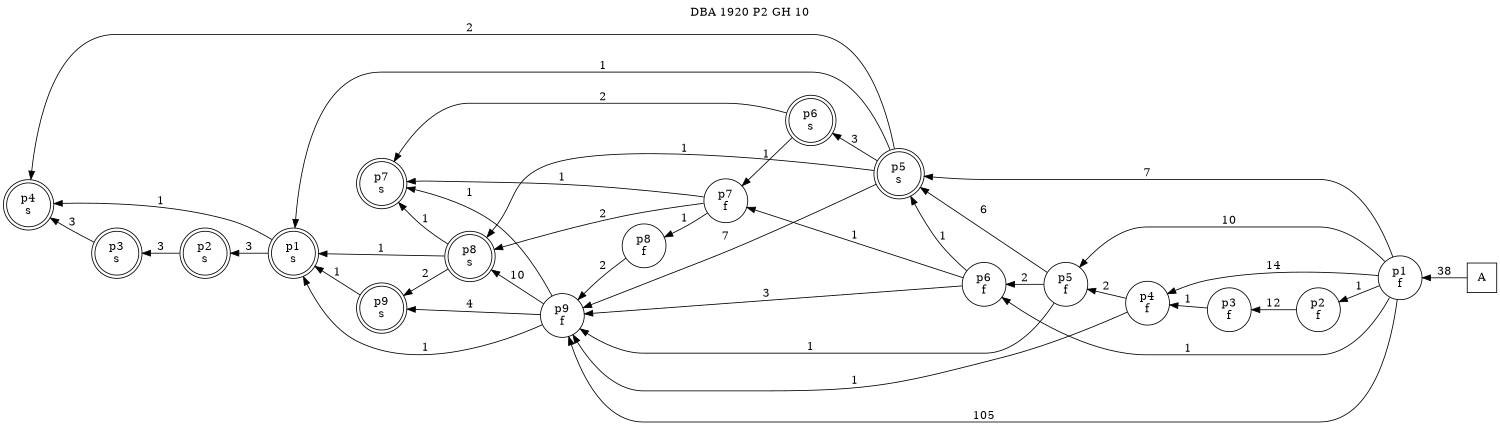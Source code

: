 digraph DBA_1920_P2_GH_10_GOOD {
labelloc="tl"
label= " DBA 1920 P2 GH 10 "
rankdir="RL";
graph [ size=" 10 , 10 !"]

"A" [shape="square" label="A"]
"p1_f" [shape="circle" label="p1
f"]
"p2_f" [shape="circle" label="p2
f"]
"p3_f" [shape="circle" label="p3
f"]
"p4_f" [shape="circle" label="p4
f"]
"p5_f" [shape="circle" label="p5
f"]
"p6_f" [shape="circle" label="p6
f"]
"p7_f" [shape="circle" label="p7
f"]
"p8_f" [shape="circle" label="p8
f"]
"p9_f" [shape="circle" label="p9
f"]
"p5_s" [shape="doublecircle" label="p5
s"]
"p8_s" [shape="doublecircle" label="p8
s"]
"p7_s" [shape="doublecircle" label="p7
s"]
"p4_s" [shape="doublecircle" label="p4
s"]
"p1_s" [shape="doublecircle" label="p1
s"]
"p9_s" [shape="doublecircle" label="p9
s"]
"p6_s" [shape="doublecircle" label="p6
s"]
"p2_s" [shape="doublecircle" label="p2
s"]
"p3_s" [shape="doublecircle" label="p3
s"]
"A" -> "p1_f" [ label=38]
"p1_f" -> "p2_f" [ label=1]
"p1_f" -> "p4_f" [ label=14]
"p1_f" -> "p5_f" [ label=10]
"p1_f" -> "p6_f" [ label=1]
"p1_f" -> "p9_f" [ label=105]
"p1_f" -> "p5_s" [ label=7]
"p2_f" -> "p3_f" [ label=12]
"p3_f" -> "p4_f" [ label=1]
"p4_f" -> "p5_f" [ label=2]
"p4_f" -> "p9_f" [ label=1]
"p5_f" -> "p6_f" [ label=2]
"p5_f" -> "p9_f" [ label=1]
"p5_f" -> "p5_s" [ label=6]
"p6_f" -> "p7_f" [ label=1]
"p6_f" -> "p9_f" [ label=3]
"p6_f" -> "p5_s" [ label=1]
"p7_f" -> "p8_f" [ label=1]
"p7_f" -> "p8_s" [ label=2]
"p7_f" -> "p7_s" [ label=1]
"p8_f" -> "p9_f" [ label=2]
"p9_f" -> "p8_s" [ label=10]
"p9_f" -> "p7_s" [ label=1]
"p9_f" -> "p1_s" [ label=1]
"p9_f" -> "p9_s" [ label=4]
"p5_s" -> "p9_f" [ label=7]
"p5_s" -> "p8_s" [ label=1]
"p5_s" -> "p4_s" [ label=2]
"p5_s" -> "p1_s" [ label=1]
"p5_s" -> "p6_s" [ label=3]
"p8_s" -> "p7_s" [ label=1]
"p8_s" -> "p1_s" [ label=1]
"p8_s" -> "p9_s" [ label=2]
"p1_s" -> "p4_s" [ label=1]
"p1_s" -> "p2_s" [ label=3]
"p9_s" -> "p1_s" [ label=1]
"p6_s" -> "p7_f" [ label=1]
"p6_s" -> "p7_s" [ label=2]
"p2_s" -> "p3_s" [ label=3]
"p3_s" -> "p4_s" [ label=3]
}
